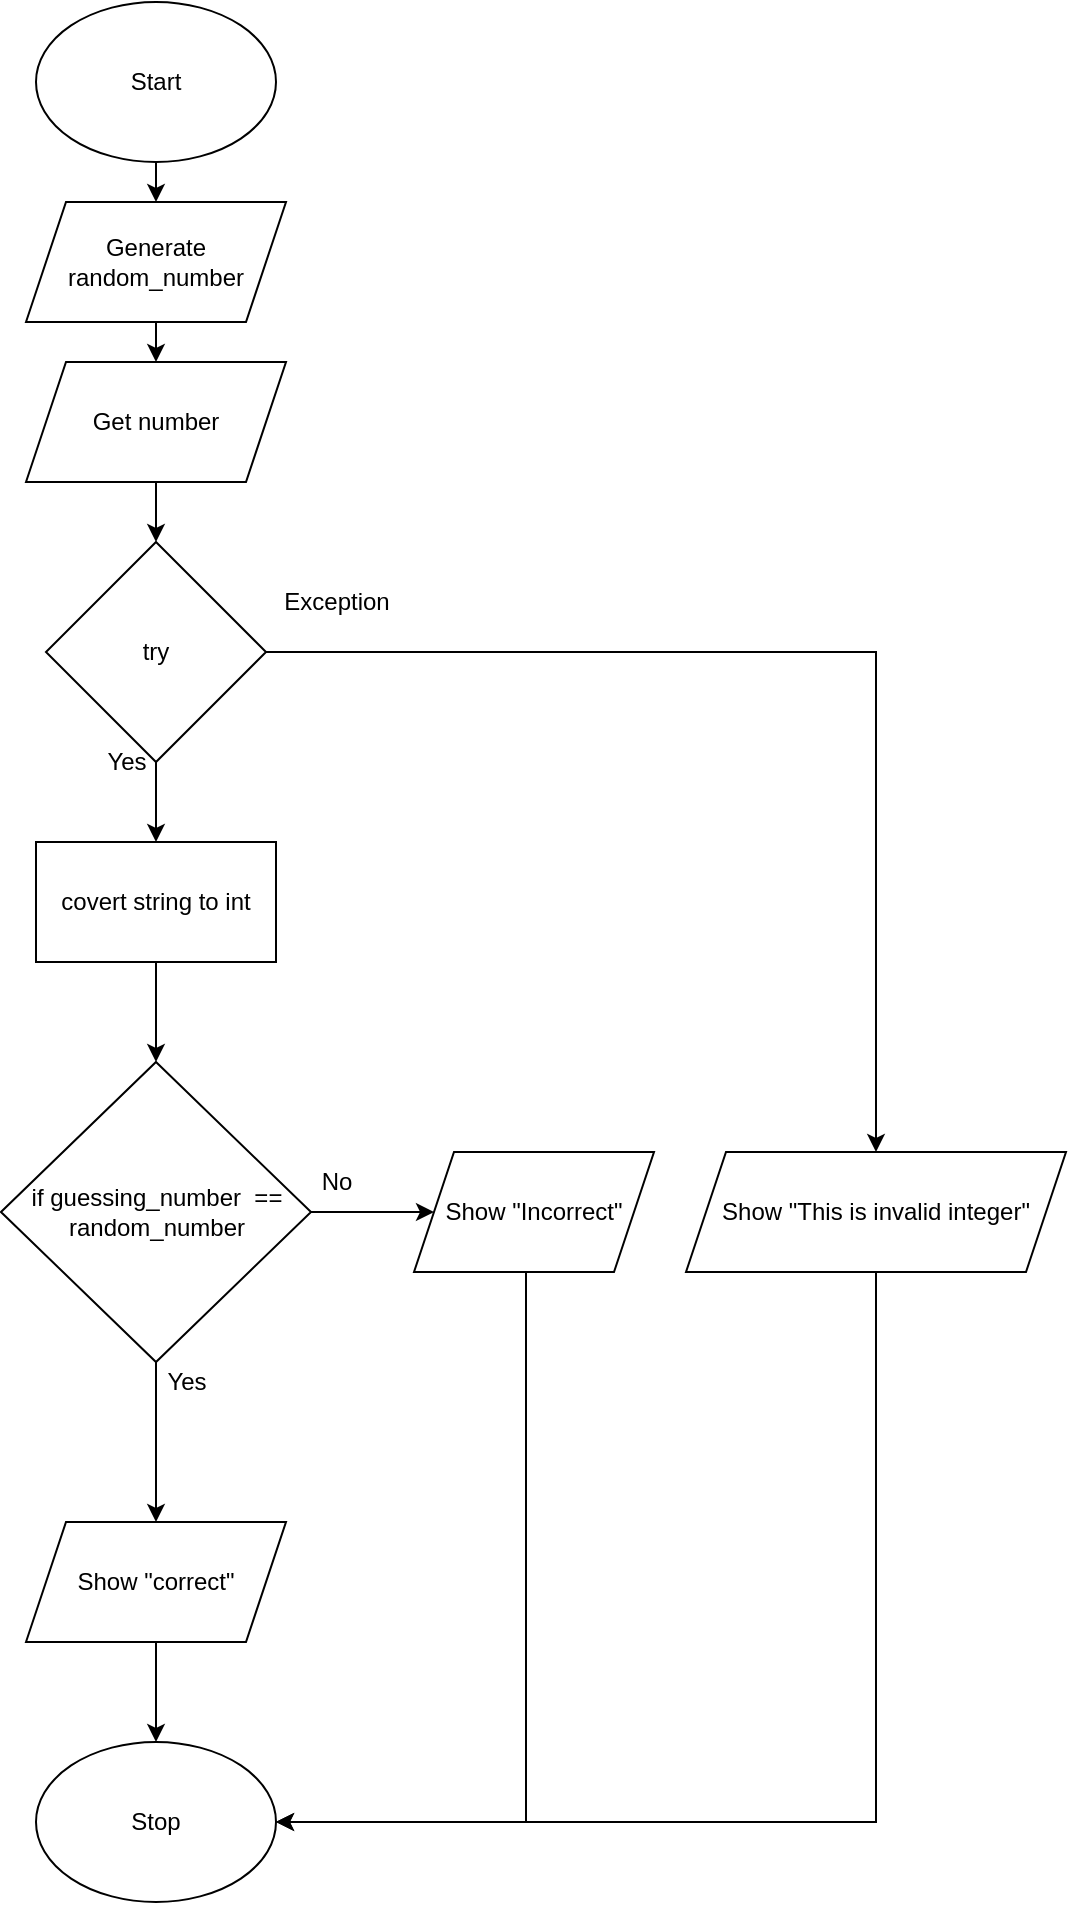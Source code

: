 <mxfile>
    <diagram id="LWYVQPqVzV7g8HnTJ1rW" name="Page-1">
        <mxGraphModel dx="1006" dy="760" grid="1" gridSize="10" guides="1" tooltips="1" connect="1" arrows="1" fold="1" page="1" pageScale="1" pageWidth="827" pageHeight="1169" math="0" shadow="0">
            <root>
                <mxCell id="0"/>
                <mxCell id="1" parent="0"/>
                <mxCell id="30" style="edgeStyle=orthogonalEdgeStyle;rounded=0;html=1;exitX=0.5;exitY=1;exitDx=0;exitDy=0;entryX=0.5;entryY=0;entryDx=0;entryDy=0;" parent="1" source="2" target="29" edge="1">
                    <mxGeometry relative="1" as="geometry"/>
                </mxCell>
                <mxCell id="2" value="Start" style="ellipse;whiteSpace=wrap;html=1;" parent="1" vertex="1">
                    <mxGeometry x="165" y="10" width="120" height="80" as="geometry"/>
                </mxCell>
                <mxCell id="35" style="edgeStyle=none;html=1;exitX=0.5;exitY=1;exitDx=0;exitDy=0;" edge="1" parent="1" source="3" target="34">
                    <mxGeometry relative="1" as="geometry"/>
                </mxCell>
                <mxCell id="3" value="Get number" style="shape=parallelogram;perimeter=parallelogramPerimeter;whiteSpace=wrap;html=1;fixedSize=1;" parent="1" vertex="1">
                    <mxGeometry x="160" y="190" width="130" height="60" as="geometry"/>
                </mxCell>
                <mxCell id="14" style="edgeStyle=none;html=1;exitX=0.5;exitY=1;exitDx=0;exitDy=0;" parent="1" source="17" target="9" edge="1">
                    <mxGeometry relative="1" as="geometry">
                        <mxPoint x="410" y="400" as="sourcePoint"/>
                        <Array as="points"/>
                    </mxGeometry>
                </mxCell>
                <mxCell id="16" value="" style="edgeStyle=none;html=1;" parent="1" source="9" target="10" edge="1">
                    <mxGeometry relative="1" as="geometry"/>
                </mxCell>
                <mxCell id="9" value="Show &quot;correct&quot;" style="shape=parallelogram;perimeter=parallelogramPerimeter;whiteSpace=wrap;html=1;fixedSize=1;" parent="1" vertex="1">
                    <mxGeometry x="160" y="770" width="130" height="60" as="geometry"/>
                </mxCell>
                <mxCell id="10" value="Stop" style="ellipse;whiteSpace=wrap;html=1;" parent="1" vertex="1">
                    <mxGeometry x="165" y="880" width="120" height="80" as="geometry"/>
                </mxCell>
                <mxCell id="23" style="edgeStyle=none;html=1;exitX=1;exitY=0.5;exitDx=0;exitDy=0;" parent="1" source="17" target="24" edge="1">
                    <mxGeometry relative="1" as="geometry">
                        <mxPoint x="350" y="250" as="targetPoint"/>
                    </mxGeometry>
                </mxCell>
                <mxCell id="17" value="if guessing_number&amp;nbsp; == random_number" style="rhombus;whiteSpace=wrap;html=1;" parent="1" vertex="1">
                    <mxGeometry x="147.5" y="540" width="155" height="150" as="geometry"/>
                </mxCell>
                <mxCell id="26" style="edgeStyle=orthogonalEdgeStyle;html=1;rounded=0;entryX=1;entryY=0.5;entryDx=0;entryDy=0;" parent="1" source="24" edge="1" target="10">
                    <mxGeometry relative="1" as="geometry">
                        <mxPoint x="285" y="610" as="targetPoint"/>
                        <Array as="points">
                            <mxPoint x="410" y="920"/>
                        </Array>
                    </mxGeometry>
                </mxCell>
                <mxCell id="24" value="Show &quot;Incorrect&quot;" style="shape=parallelogram;perimeter=parallelogramPerimeter;whiteSpace=wrap;html=1;fixedSize=1;" parent="1" vertex="1">
                    <mxGeometry x="354" y="585" width="120" height="60" as="geometry"/>
                </mxCell>
                <mxCell id="27" value="No" style="text;html=1;resizable=0;autosize=1;align=center;verticalAlign=middle;points=[];fillColor=none;strokeColor=none;rounded=0;" parent="1" vertex="1">
                    <mxGeometry x="300" y="590" width="30" height="20" as="geometry"/>
                </mxCell>
                <mxCell id="28" value="Yes" style="text;html=1;resizable=0;autosize=1;align=center;verticalAlign=middle;points=[];fillColor=none;strokeColor=none;rounded=0;rotation=0;" parent="1" vertex="1">
                    <mxGeometry x="220" y="690" width="40" height="20" as="geometry"/>
                </mxCell>
                <mxCell id="33" style="edgeStyle=orthogonalEdgeStyle;rounded=0;html=1;exitX=0.5;exitY=1;exitDx=0;exitDy=0;entryX=0.5;entryY=0;entryDx=0;entryDy=0;" parent="1" source="29" target="3" edge="1">
                    <mxGeometry relative="1" as="geometry"/>
                </mxCell>
                <mxCell id="29" value="Generate random_number" style="shape=parallelogram;perimeter=parallelogramPerimeter;whiteSpace=wrap;html=1;fixedSize=1;" parent="1" vertex="1">
                    <mxGeometry x="160" y="110" width="130" height="60" as="geometry"/>
                </mxCell>
                <mxCell id="36" style="edgeStyle=none;html=1;exitX=0.5;exitY=1;exitDx=0;exitDy=0;" edge="1" parent="1" source="34" target="46">
                    <mxGeometry relative="1" as="geometry">
                        <mxPoint x="225" y="420" as="targetPoint"/>
                    </mxGeometry>
                </mxCell>
                <mxCell id="38" style="edgeStyle=orthogonalEdgeStyle;html=1;exitX=1;exitY=0.5;exitDx=0;exitDy=0;entryX=0.5;entryY=0;entryDx=0;entryDy=0;rounded=0;startArrow=none;" edge="1" parent="1" source="34" target="39">
                    <mxGeometry relative="1" as="geometry">
                        <mxPoint x="390" y="325" as="targetPoint"/>
                        <mxPoint x="354" y="340" as="sourcePoint"/>
                        <Array as="points">
                            <mxPoint x="585" y="335"/>
                        </Array>
                    </mxGeometry>
                </mxCell>
                <mxCell id="34" value="try" style="rhombus;whiteSpace=wrap;html=1;" vertex="1" parent="1">
                    <mxGeometry x="170" y="280" width="110" height="110" as="geometry"/>
                </mxCell>
                <mxCell id="37" value="Yes" style="text;html=1;resizable=0;autosize=1;align=center;verticalAlign=middle;points=[];fillColor=none;strokeColor=none;rounded=0;" vertex="1" parent="1">
                    <mxGeometry x="190" y="380" width="40" height="20" as="geometry"/>
                </mxCell>
                <mxCell id="40" style="edgeStyle=orthogonalEdgeStyle;rounded=0;html=1;entryX=1;entryY=0.5;entryDx=0;entryDy=0;" edge="1" parent="1" source="39" target="10">
                    <mxGeometry relative="1" as="geometry">
                        <Array as="points">
                            <mxPoint x="585" y="920"/>
                        </Array>
                    </mxGeometry>
                </mxCell>
                <mxCell id="39" value="Show &quot;This is invalid integer&quot;" style="shape=parallelogram;perimeter=parallelogramPerimeter;whiteSpace=wrap;html=1;fixedSize=1;" vertex="1" parent="1">
                    <mxGeometry x="490" y="585" width="190" height="60" as="geometry"/>
                </mxCell>
                <mxCell id="43" value="Exception" style="text;html=1;resizable=0;autosize=1;align=center;verticalAlign=middle;points=[];fillColor=none;strokeColor=none;rounded=0;" vertex="1" parent="1">
                    <mxGeometry x="280" y="300" width="70" height="20" as="geometry"/>
                </mxCell>
                <mxCell id="49" style="edgeStyle=orthogonalEdgeStyle;rounded=0;html=1;entryX=0.5;entryY=0;entryDx=0;entryDy=0;" edge="1" parent="1" source="46" target="17">
                    <mxGeometry relative="1" as="geometry"/>
                </mxCell>
                <mxCell id="46" value="covert string to int" style="rounded=0;whiteSpace=wrap;html=1;" vertex="1" parent="1">
                    <mxGeometry x="165" y="430" width="120" height="60" as="geometry"/>
                </mxCell>
            </root>
        </mxGraphModel>
    </diagram>
</mxfile>